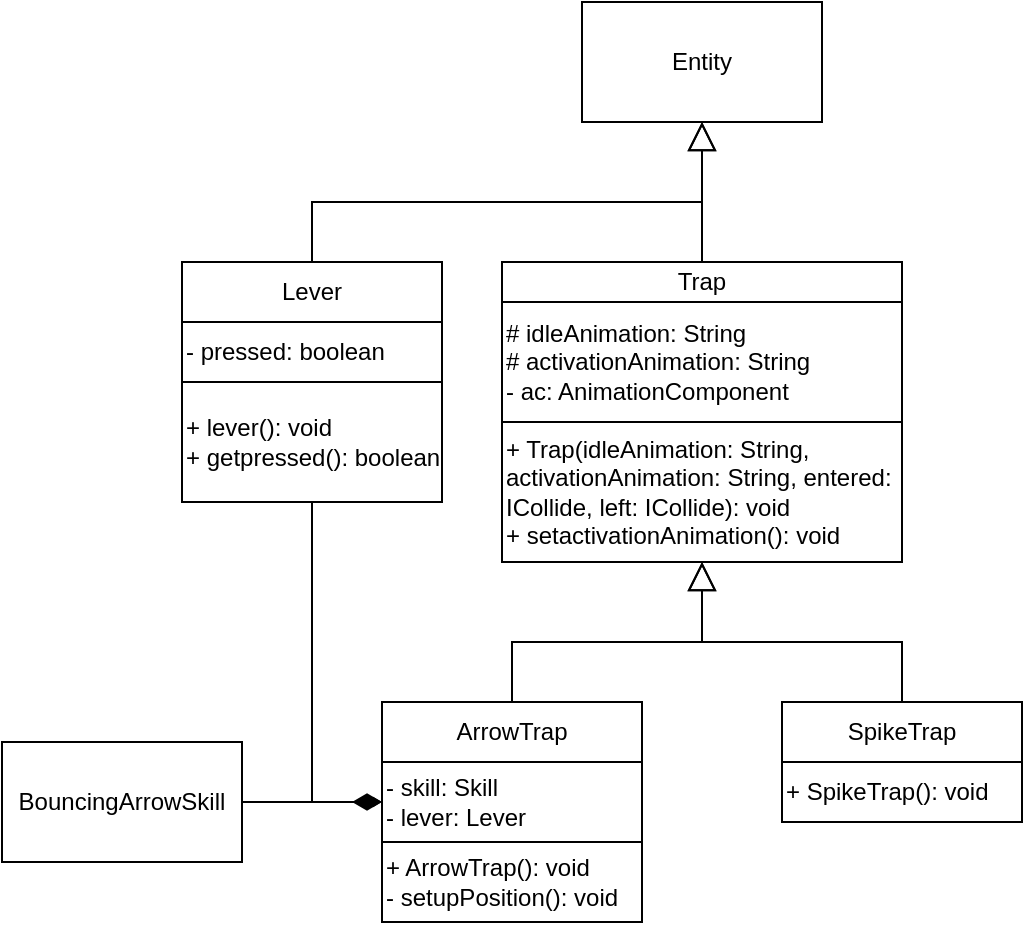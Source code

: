 <mxfile version="21.2.7">
  <diagram name="Seite-1" id="xPqZ9cKaqRI0z6hkNQuW">
    <mxGraphModel dx="961" dy="523" grid="1" gridSize="10" guides="1" tooltips="1" connect="1" arrows="1" fold="1" page="1" pageScale="1" pageWidth="827" pageHeight="1169" math="0" shadow="0">
      <root>
        <mxCell id="0" />
        <mxCell id="1" parent="0" />
        <mxCell id="MJCjCd4tkhjSfopSxuoc-7" style="edgeStyle=orthogonalEdgeStyle;rounded=0;orthogonalLoop=1;jettySize=auto;html=1;exitX=0.5;exitY=0;exitDx=0;exitDy=0;entryX=0.5;entryY=1;entryDx=0;entryDy=0;endArrow=block;endFill=0;endSize=12;" edge="1" parent="1" source="MJCjCd4tkhjSfopSxuoc-1" target="MJCjCd4tkhjSfopSxuoc-6">
          <mxGeometry relative="1" as="geometry" />
        </mxCell>
        <mxCell id="MJCjCd4tkhjSfopSxuoc-1" value="Trap" style="rounded=0;whiteSpace=wrap;html=1;" vertex="1" parent="1">
          <mxGeometry x="380" y="190" width="200" height="20" as="geometry" />
        </mxCell>
        <mxCell id="MJCjCd4tkhjSfopSxuoc-2" value="# idleAnimation: String&lt;br&gt;# activationAnimation: String&lt;br&gt;- ac: AnimationComponent" style="rounded=0;whiteSpace=wrap;html=1;align=left;" vertex="1" parent="1">
          <mxGeometry x="380" y="210" width="200" height="60" as="geometry" />
        </mxCell>
        <mxCell id="MJCjCd4tkhjSfopSxuoc-3" value="+ Trap(idleAnimation: String, activationAnimation: String, entered: ICollide, left: ICollide): void&lt;br&gt;+ setactivationAnimation(): void" style="rounded=0;whiteSpace=wrap;html=1;align=left;" vertex="1" parent="1">
          <mxGeometry x="380" y="270" width="200" height="70" as="geometry" />
        </mxCell>
        <mxCell id="MJCjCd4tkhjSfopSxuoc-30" style="edgeStyle=orthogonalEdgeStyle;rounded=0;orthogonalLoop=1;jettySize=auto;html=1;exitX=0.5;exitY=0;exitDx=0;exitDy=0;entryX=0.5;entryY=1;entryDx=0;entryDy=0;endArrow=block;endFill=0;endSize=12;" edge="1" parent="1" source="MJCjCd4tkhjSfopSxuoc-5" target="MJCjCd4tkhjSfopSxuoc-3">
          <mxGeometry relative="1" as="geometry" />
        </mxCell>
        <mxCell id="MJCjCd4tkhjSfopSxuoc-5" value="SpikeTrap" style="rounded=0;whiteSpace=wrap;html=1;" vertex="1" parent="1">
          <mxGeometry x="520" y="410" width="120" height="30" as="geometry" />
        </mxCell>
        <mxCell id="MJCjCd4tkhjSfopSxuoc-6" value="Entity" style="rounded=0;whiteSpace=wrap;html=1;" vertex="1" parent="1">
          <mxGeometry x="420" y="60" width="120" height="60" as="geometry" />
        </mxCell>
        <mxCell id="MJCjCd4tkhjSfopSxuoc-26" style="edgeStyle=orthogonalEdgeStyle;rounded=0;orthogonalLoop=1;jettySize=auto;html=1;exitX=0.5;exitY=0;exitDx=0;exitDy=0;endArrow=block;endFill=0;entryX=0.5;entryY=1;entryDx=0;entryDy=0;endSize=12;" edge="1" parent="1" source="MJCjCd4tkhjSfopSxuoc-10" target="MJCjCd4tkhjSfopSxuoc-6">
          <mxGeometry relative="1" as="geometry">
            <mxPoint x="480" y="140" as="targetPoint" />
          </mxGeometry>
        </mxCell>
        <mxCell id="MJCjCd4tkhjSfopSxuoc-10" value="Lever" style="rounded=0;whiteSpace=wrap;html=1;" vertex="1" parent="1">
          <mxGeometry x="220" y="190" width="130" height="30" as="geometry" />
        </mxCell>
        <mxCell id="MJCjCd4tkhjSfopSxuoc-31" style="edgeStyle=orthogonalEdgeStyle;rounded=0;orthogonalLoop=1;jettySize=auto;html=1;exitX=0.5;exitY=1;exitDx=0;exitDy=0;entryX=0;entryY=0.5;entryDx=0;entryDy=0;endArrow=diamondThin;endFill=1;" edge="1" parent="1" source="MJCjCd4tkhjSfopSxuoc-11" target="MJCjCd4tkhjSfopSxuoc-32">
          <mxGeometry relative="1" as="geometry">
            <mxPoint x="300" y="485" as="targetPoint" />
          </mxGeometry>
        </mxCell>
        <mxCell id="MJCjCd4tkhjSfopSxuoc-11" value="+ lever(): void&lt;br&gt;+ getpressed(): boolean" style="rounded=0;whiteSpace=wrap;html=1;align=left;" vertex="1" parent="1">
          <mxGeometry x="220" y="250" width="130" height="60" as="geometry" />
        </mxCell>
        <mxCell id="MJCjCd4tkhjSfopSxuoc-25" value="- pressed: boolean" style="rounded=0;whiteSpace=wrap;html=1;align=left;" vertex="1" parent="1">
          <mxGeometry x="220" y="220" width="130" height="30" as="geometry" />
        </mxCell>
        <mxCell id="MJCjCd4tkhjSfopSxuoc-27" value="+ SpikeTrap(): void" style="rounded=0;whiteSpace=wrap;html=1;align=left;" vertex="1" parent="1">
          <mxGeometry x="520" y="440" width="120" height="30" as="geometry" />
        </mxCell>
        <mxCell id="MJCjCd4tkhjSfopSxuoc-29" style="edgeStyle=orthogonalEdgeStyle;rounded=0;orthogonalLoop=1;jettySize=auto;html=1;exitX=0.5;exitY=0;exitDx=0;exitDy=0;entryX=0.5;entryY=1;entryDx=0;entryDy=0;endArrow=block;endFill=0;endSize=12;" edge="1" parent="1" source="MJCjCd4tkhjSfopSxuoc-28" target="MJCjCd4tkhjSfopSxuoc-3">
          <mxGeometry relative="1" as="geometry" />
        </mxCell>
        <mxCell id="MJCjCd4tkhjSfopSxuoc-28" value="ArrowTrap" style="rounded=0;whiteSpace=wrap;html=1;" vertex="1" parent="1">
          <mxGeometry x="320" y="410" width="130" height="30" as="geometry" />
        </mxCell>
        <mxCell id="MJCjCd4tkhjSfopSxuoc-32" value="- skill: Skill&lt;br&gt;- lever: Lever" style="rounded=0;whiteSpace=wrap;html=1;align=left;" vertex="1" parent="1">
          <mxGeometry x="320" y="440" width="130" height="40" as="geometry" />
        </mxCell>
        <mxCell id="MJCjCd4tkhjSfopSxuoc-35" style="edgeStyle=orthogonalEdgeStyle;rounded=0;orthogonalLoop=1;jettySize=auto;html=1;exitX=1;exitY=0.5;exitDx=0;exitDy=0;entryX=0;entryY=0.5;entryDx=0;entryDy=0;endArrow=diamondThin;endFill=1;endSize=12;" edge="1" parent="1" source="MJCjCd4tkhjSfopSxuoc-33" target="MJCjCd4tkhjSfopSxuoc-32">
          <mxGeometry relative="1" as="geometry" />
        </mxCell>
        <mxCell id="MJCjCd4tkhjSfopSxuoc-33" value="BouncingArrowSkill" style="rounded=0;whiteSpace=wrap;html=1;" vertex="1" parent="1">
          <mxGeometry x="130" y="430" width="120" height="60" as="geometry" />
        </mxCell>
        <mxCell id="MJCjCd4tkhjSfopSxuoc-34" value="+ ArrowTrap(): void&lt;br&gt;- setupPosition(): void" style="rounded=0;whiteSpace=wrap;html=1;align=left;" vertex="1" parent="1">
          <mxGeometry x="320" y="480" width="130" height="40" as="geometry" />
        </mxCell>
      </root>
    </mxGraphModel>
  </diagram>
</mxfile>
